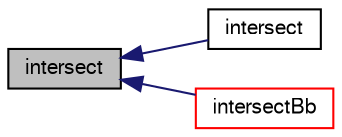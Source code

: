 digraph "intersect"
{
  bgcolor="transparent";
  edge [fontname="FreeSans",fontsize="10",labelfontname="FreeSans",labelfontsize="10"];
  node [fontname="FreeSans",fontsize="10",shape=record];
  rankdir="LR";
  Node67 [label="intersect",height=0.2,width=0.4,color="black", fillcolor="grey75", style="filled", fontcolor="black"];
  Node67 -> Node68 [dir="back",color="midnightblue",fontsize="10",style="solid",fontname="FreeSans"];
  Node68 [label="intersect",height=0.2,width=0.4,color="black",URL="$a25522.html#a366aada8f77bed49087f5c97d30087b2",tooltip="Do triangles intersect. Return bool and set intersection segment. "];
  Node67 -> Node69 [dir="back",color="midnightblue",fontsize="10",style="solid",fontname="FreeSans"];
  Node69 [label="intersectBb",height=0.2,width=0.4,color="red",URL="$a25522.html#a61b27a9e34057e49b2263d2ecd01144c",tooltip="Does triangle intersect bounding box. "];
}
